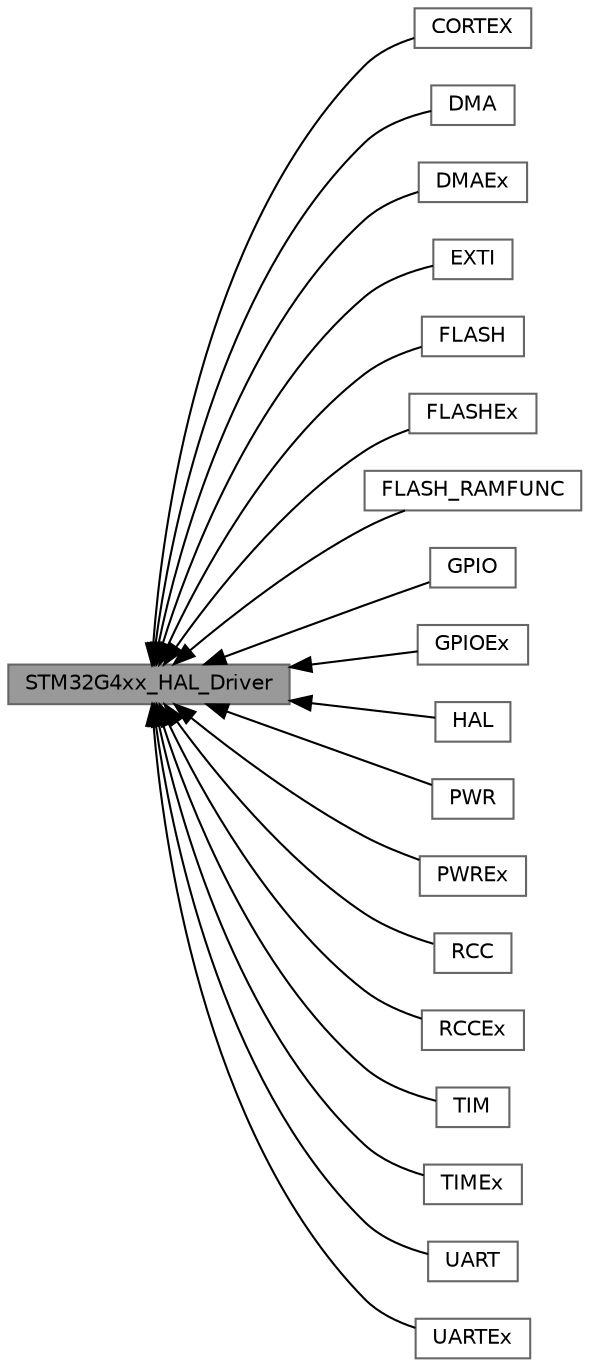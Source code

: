 digraph "STM32G4xx_HAL_Driver"
{
 // LATEX_PDF_SIZE
  bgcolor="transparent";
  edge [fontname=Helvetica,fontsize=10,labelfontname=Helvetica,labelfontsize=10];
  node [fontname=Helvetica,fontsize=10,shape=box,height=0.2,width=0.4];
  rankdir=LR;
  Node2 [label="CORTEX",height=0.2,width=0.4,color="grey40", fillcolor="white", style="filled",URL="$group___c_o_r_t_e_x.html",tooltip="CORTEX HAL module driver."];
  Node7 [label="DMA",height=0.2,width=0.4,color="grey40", fillcolor="white", style="filled",URL="$group___d_m_a.html",tooltip="DMA HAL module driver."];
  Node8 [label="DMAEx",height=0.2,width=0.4,color="grey40", fillcolor="white", style="filled",URL="$group___d_m_a_ex.html",tooltip="DMA Extended HAL module driver."];
  Node3 [label="EXTI",height=0.2,width=0.4,color="grey40", fillcolor="white", style="filled",URL="$group___e_x_t_i.html",tooltip="EXTI HAL module driver."];
  Node9 [label="FLASH",height=0.2,width=0.4,color="grey40", fillcolor="white", style="filled",URL="$group___f_l_a_s_h.html",tooltip="FLASH HAL module driver."];
  Node10 [label="FLASHEx",height=0.2,width=0.4,color="grey40", fillcolor="white", style="filled",URL="$group___f_l_a_s_h_ex.html",tooltip="FLASH Extended HAL module driver."];
  Node11 [label="FLASH_RAMFUNC",height=0.2,width=0.4,color="grey40", fillcolor="white", style="filled",URL="$group___f_l_a_s_h___r_a_m_f_u_n_c.html",tooltip="FLASH functions executed from RAM."];
  Node4 [label="GPIO",height=0.2,width=0.4,color="grey40", fillcolor="white", style="filled",URL="$group___g_p_i_o.html",tooltip="GPIO HAL module driver."];
  Node5 [label="GPIOEx",height=0.2,width=0.4,color="grey40", fillcolor="white", style="filled",URL="$group___g_p_i_o_ex.html",tooltip="GPIO Extended HAL module driver."];
  Node6 [label="HAL",height=0.2,width=0.4,color="grey40", fillcolor="white", style="filled",URL="$group___h_a_l.html",tooltip="HAL module driver."];
  Node12 [label="PWR",height=0.2,width=0.4,color="grey40", fillcolor="white", style="filled",URL="$group___p_w_r.html",tooltip="PWR HAL module driver."];
  Node13 [label="PWREx",height=0.2,width=0.4,color="grey40", fillcolor="white", style="filled",URL="$group___p_w_r_ex.html",tooltip="PWR Extended HAL module driver."];
  Node14 [label="RCC",height=0.2,width=0.4,color="grey40", fillcolor="white", style="filled",URL="$group___r_c_c.html",tooltip="RCC HAL module driver."];
  Node15 [label="RCCEx",height=0.2,width=0.4,color="grey40", fillcolor="white", style="filled",URL="$group___r_c_c_ex.html",tooltip="RCC Extended HAL module driver."];
  Node1 [label="STM32G4xx_HAL_Driver",height=0.2,width=0.4,color="gray40", fillcolor="grey60", style="filled", fontcolor="black",tooltip=" "];
  Node16 [label="TIM",height=0.2,width=0.4,color="grey40", fillcolor="white", style="filled",URL="$group___t_i_m.html",tooltip="TIM HAL module driver."];
  Node17 [label="TIMEx",height=0.2,width=0.4,color="grey40", fillcolor="white", style="filled",URL="$group___t_i_m_ex.html",tooltip="TIM Extended HAL module driver."];
  Node18 [label="UART",height=0.2,width=0.4,color="grey40", fillcolor="white", style="filled",URL="$group___u_a_r_t.html",tooltip="HAL UART module driver."];
  Node19 [label="UARTEx",height=0.2,width=0.4,color="grey40", fillcolor="white", style="filled",URL="$group___u_a_r_t_ex.html",tooltip="UART Extended HAL module driver."];
  Node1->Node2 [shape=plaintext, dir="back", style="solid"];
  Node1->Node3 [shape=plaintext, dir="back", style="solid"];
  Node1->Node4 [shape=plaintext, dir="back", style="solid"];
  Node1->Node5 [shape=plaintext, dir="back", style="solid"];
  Node1->Node6 [shape=plaintext, dir="back", style="solid"];
  Node1->Node7 [shape=plaintext, dir="back", style="solid"];
  Node1->Node8 [shape=plaintext, dir="back", style="solid"];
  Node1->Node9 [shape=plaintext, dir="back", style="solid"];
  Node1->Node10 [shape=plaintext, dir="back", style="solid"];
  Node1->Node11 [shape=plaintext, dir="back", style="solid"];
  Node1->Node12 [shape=plaintext, dir="back", style="solid"];
  Node1->Node13 [shape=plaintext, dir="back", style="solid"];
  Node1->Node14 [shape=plaintext, dir="back", style="solid"];
  Node1->Node15 [shape=plaintext, dir="back", style="solid"];
  Node1->Node16 [shape=plaintext, dir="back", style="solid"];
  Node1->Node17 [shape=plaintext, dir="back", style="solid"];
  Node1->Node18 [shape=plaintext, dir="back", style="solid"];
  Node1->Node19 [shape=plaintext, dir="back", style="solid"];
}
